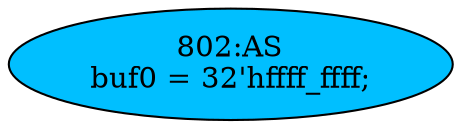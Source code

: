 strict digraph "" {
	node [label="\N"];
	"802:AS"	 [ast="<pyverilog.vparser.ast.Assign object at 0x7f0a38eae750>",
		def_var="['buf0']",
		fillcolor=deepskyblue,
		label="802:AS
buf0 = 32'hffff_ffff;",
		statements="[]",
		style=filled,
		typ=Assign,
		use_var="[]"];
}
